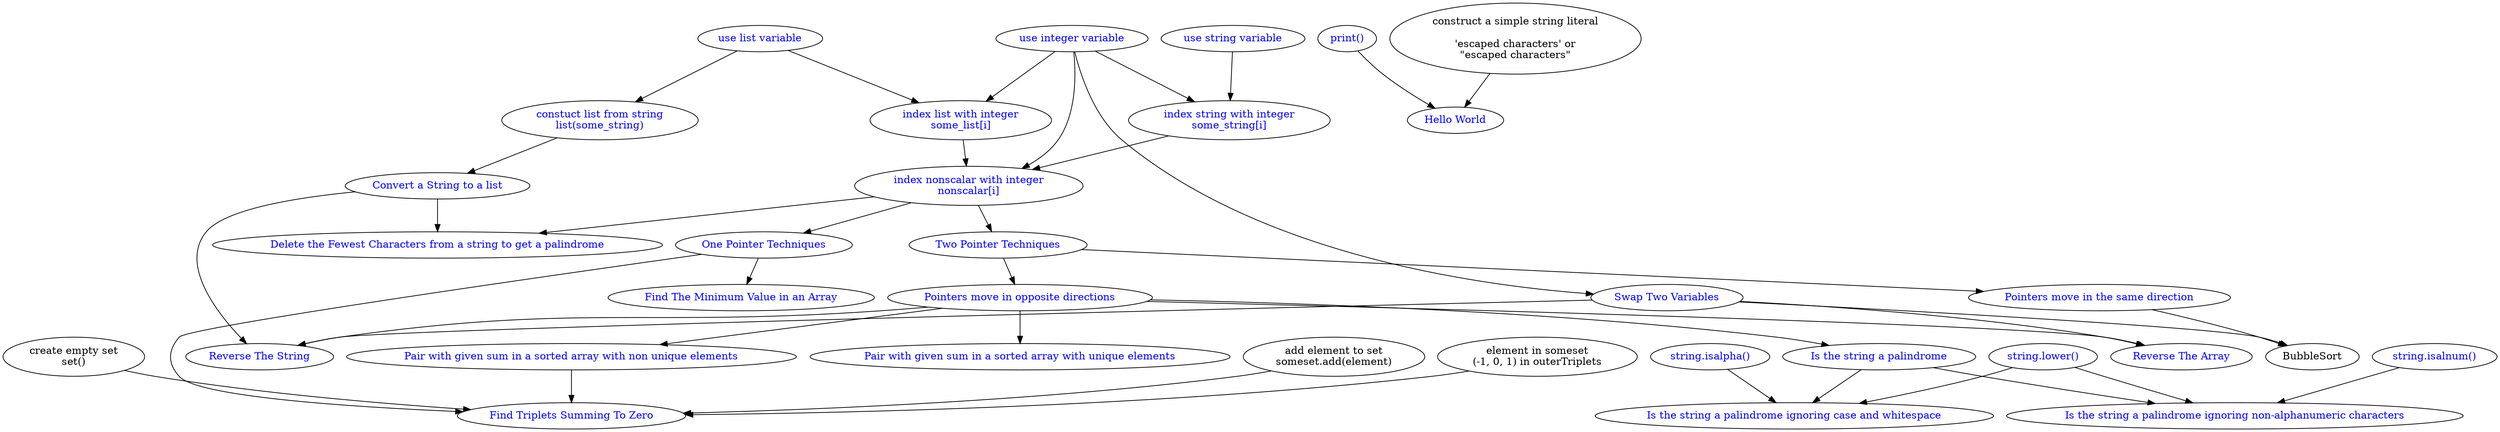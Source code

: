 #
# An edge goes from A to B.
# The edge and its nodes may be read as "You must know A before you can do B".
# So <code>builtin_function_print -> HelloWorld</code> may be read "You must know (the print() built-in function) before you can do (HelloWorld)
#
#
strict digraph {
#    construct_list_from_iterable [label="variable([iterable])" href="https://docs.python.org/3/library/stdtypes.html#list" target="_blank" fontcolor="blue"]
    construct_list_from_string [label="constuct list from string\nlist(some_string)" href="https://docs.python.org/3/library/stdtypes.html#list" target="_blank" fontcolor="blue"]
    builtin_function_print [label="print()" href="https://docs.python.org/3/library/stdtypes.html#list" target="_blank" fontcolor="blue"]
    integer_variable [label="use integer variable" href="" target="_blank" fontcolor="blue"]
    builtin_nonscalar_literal_unmodified_string [label="construct a simple string literal\n\n'escaped characters' or\n\"escaped characters\""]
#    builtin_scalar_literal_bool [label="bool literal"]
#    builtin_scalar_literal_numeric_float [label="float literal" href="https://docs.python.org/3/reference/lexical_analysis.html#floating-point-literals" target="_blank" fontcolor="blue"]
#    builtin_scalar_literal_numeric_int [label="integer literal" href="https://docs.python.org/3/reference/lexical_analysis.html#integer-literals" target="_blank" fontcolor="blue"]
#    builtin_scalar_literal_None [label="None"]
#    builtin_map_type [label="map"]
#    builtin_set_type [label="set"]
    builtin_set_create_empty [label="create empty set\nset()"]
    builtin_set_add [label="add element to set\nsomeset.add(element)"]
    builtin_set_in [label="element in someset\n(-1, 0, 1) in outerTriplets"]
    BubbleSort
    ConvertStringToList [label="Convert a String to a list" href="https://docs.python.org/3/reference/lexical_analysis.html#numeric-literals" target="_blank" fontcolor="blue"]
#    complex [label="complex"]
    DeleteFewestCharactersFromStringToGetPalindrome [label="Delete the Fewest Characters from a string to get a palindrome" href="./dsa/DeleteFewestCharactersFromStringToGetPalindrome" target="_blank" fontcolor="blue"]
#    float [label="float"]
    FindTheMinimum [label="Find The Minimum Value in an Array" href="./dsa/FindTheMinimum/problem.html" target="_blank" fontcolor="blue"]
    FindTripletsSummingToZeroInArrayOfNonUniqueIntegers [label="Find Triplets Summing To Zero" href="./dsa/FindTripletsSummingToZero/problem.html" target="_blank" fontcolor="blue"]
    HelloWorld [label="Hello World" href="HelloWorld/problem.html" target="_blank" fontcolor="blue"]
    integer_indexing [label="index nonscalar with integer\nnonscalar[i]" href="" target="_blank" fontcolor="blue"]
    IsTheStringAPalindrome [label="Is the string a palindrome" href="./dsa/IsTheStringAPalindrome/problem.html" target="_blank" fontcolor="blue"]
    IsTheStringAPalindromeIgnoringCaseAndWhiteSpace [label="Is the string a palindrome ignoring case and whitespace" href="./dsa/IsTheStringAPalindromeIgnoringCaseAndWhiteSpace/problem.html" target="_blank" fontcolor="blue"]
    one_IsTheStringAPalindromeIgnoringCaseAndNonAlphanumeric [label="Is the string a palindrome ignoring non-alphanumeric characters" href="./dsa/one_IsTheStringAPalindromeIgnoringCaseAndNonAlphanumeric/problem.html" target="_blank" fontcolor="blue"]
    list_integer_indexing [label="index list with integer\nsome_list[i]" href="" target="_blank" fontcolor="blue"]
    list_variable [label="use list variable" href="" target="_blank" fontcolor="blue"]
    one_pointer_techniques [label="One Pointer Techniques" href="" target="_blank" fontcolor="blue"]
    PairWithGivenSumInASortedArrayOfNonUniqueIntegers [label="Pair with given sum in a sorted array with non unique elements" href="./dsa/PairWithGivenSumInASortedArrayOfNonUniqueIntegers/problem.html" target="_blank" fontcolor="blue"]
    PairWithGivenSumInASortedArrayOfUniqueIntegers [label="Pair with given sum in a sorted array with unique elements" href="./dsa/PairWithGivenSumInASortedArrayOfUniqueIntegers/problem.html" target="_blank" fontcolor="blue"]
    pointers_move_in_opposite_directions [label="Pointers move in opposite directions" href="" target="_blank" fontcolor="blue"]
    pointers_move_in_the_same_direction [label="Pointers move in the same direction" href="" target="_blank" fontcolor="blue"]
    ReverseTheArray [label="Reverse The Array" href="./dsa/ReverseTheArray/problem.html" target="_blank" fontcolor="blue"]
    ReverseTheString [label="Reverse The String" href="./dsa/ReverseTheString/problem.html" target="_blank" fontcolor="blue"]
    SwapTwoVariables [label="Swap Two Variables" href="./dsa/SwapTwoVariables/problem.html" target="_blank" fontcolor="blue"]
    string_dot_isalpha [label="string.isalpha()" href="" target="_blank" fontcolor="blue"]
    string_dot_isalnum [label="string.isalnum()" href="" target="_blank" fontcolor="blue"]
    string_dot_lower [label="string.lower()" href="" target="_blank" fontcolor="blue"]
    string_integer_indexing [label="index string with integer\nsome_string[i]" href="" target="_blank" fontcolor="blue"]
    string_variable [label="use string variable" href="" target="_blank" fontcolor="blue"]
    two_pointer_techniques [label="Two Pointer Techniques" href="" target="_blank" fontcolor="blue"]

    builtin_set_create_empty -> FindTripletsSummingToZeroInArrayOfNonUniqueIntegers
    builtin_set_add -> FindTripletsSummingToZeroInArrayOfNonUniqueIntegers
    builtin_set_in -> FindTripletsSummingToZeroInArrayOfNonUniqueIntegers
    builtin_function_print -> HelloWorld
    builtin_nonscalar_literal_unmodified_string -> HelloWorld
    construct_list_from_string -> ConvertStringToList
    ConvertStringToList -> DeleteFewestCharactersFromStringToGetPalindrome
    ConvertStringToList -> ReverseTheString
    integer_indexing -> one_pointer_techniques
    integer_indexing -> two_pointer_techniques
    integer_indexing -> two_pointer_techniques
    integer_indexing -> DeleteFewestCharactersFromStringToGetPalindrome
    integer_variable -> integer_indexing
    integer_variable -> list_integer_indexing
    integer_variable -> string_integer_indexing
    integer_variable -> SwapTwoVariables
    IsTheStringAPalindrome -> IsTheStringAPalindromeIgnoringCaseAndWhiteSpace
    IsTheStringAPalindrome -> one_IsTheStringAPalindromeIgnoringCaseAndNonAlphanumeric
    list_variable -> construct_list_from_string
    list_variable -> list_integer_indexing
    list_integer_indexing -> integer_indexing
    list_integer_indexing -> integer_indexing
    one_pointer_techniques -> FindTheMinimum
    one_pointer_techniques -> FindTripletsSummingToZeroInArrayOfNonUniqueIntegers
    PairWithGivenSumInASortedArrayOfNonUniqueIntegers -> FindTripletsSummingToZeroInArrayOfNonUniqueIntegers
    pointers_move_in_opposite_directions -> IsTheStringAPalindrome
    pointers_move_in_opposite_directions -> ReverseTheArray
    pointers_move_in_opposite_directions -> ReverseTheString
    pointers_move_in_opposite_directions -> PairWithGivenSumInASortedArrayOfUniqueIntegers
    pointers_move_in_opposite_directions -> PairWithGivenSumInASortedArrayOfNonUniqueIntegers
    pointers_move_in_the_same_direction -> BubbleSort
    string_dot_isalpha -> IsTheStringAPalindromeIgnoringCaseAndWhiteSpace
    string_dot_lower -> IsTheStringAPalindromeIgnoringCaseAndWhiteSpace
    string_dot_lower -> one_IsTheStringAPalindromeIgnoringCaseAndNonAlphanumeric
    string_dot_isalnum -> one_IsTheStringAPalindromeIgnoringCaseAndNonAlphanumeric
    string_integer_indexing -> integer_indexing
    string_variable -> string_integer_indexing
    SwapTwoVariables -> ReverseTheArray
    SwapTwoVariables -> ReverseTheString
    SwapTwoVariables -> BubbleSort
    two_pointer_techniques -> pointers_move_in_opposite_directions
    two_pointer_techniques -> pointers_move_in_the_same_direction
}